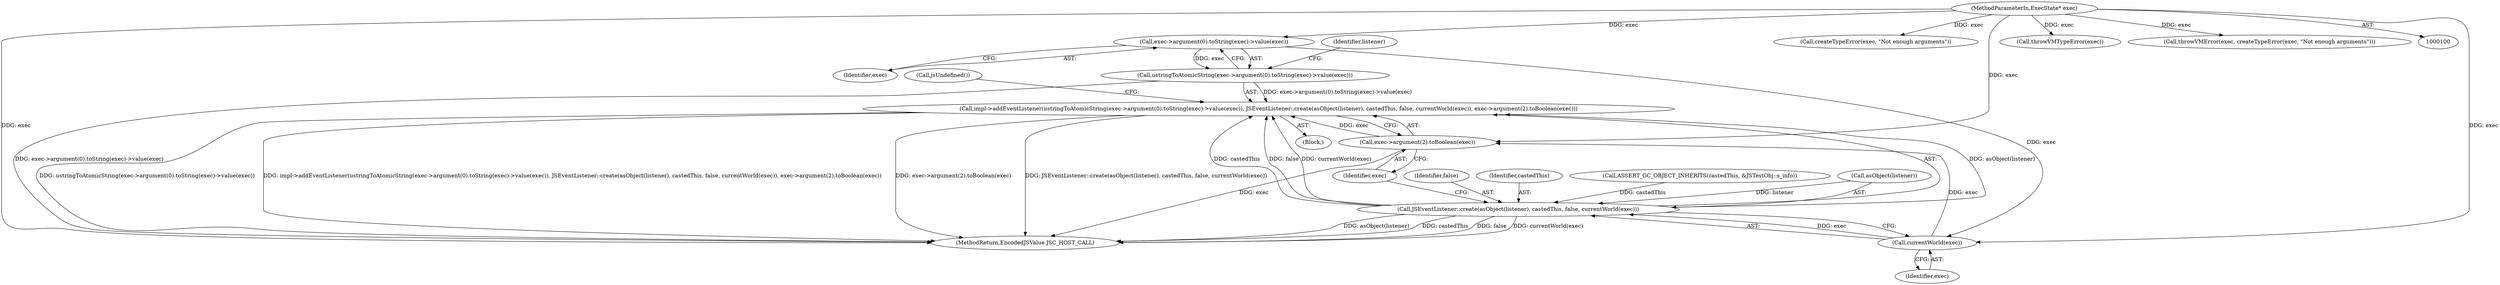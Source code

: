 digraph "0_Chrome_b944f670bb7a8a919daac497a4ea0536c954c201_24@pointer" {
"1000150" [label="(Call,exec->argument(0).toString(exec)->value(exec))"];
"1000101" [label="(MethodParameterIn,ExecState* exec)"];
"1000149" [label="(Call,ustringToAtomicString(exec->argument(0).toString(exec)->value(exec)))"];
"1000148" [label="(Call,impl->addEventListener(ustringToAtomicString(exec->argument(0).toString(exec)->value(exec)), JSEventListener::create(asObject(listener), castedThis, false, currentWorld(exec)), exec->argument(2).toBoolean(exec)))"];
"1000157" [label="(Call,currentWorld(exec))"];
"1000152" [label="(Call,JSEventListener::create(asObject(listener), castedThis, false, currentWorld(exec)))"];
"1000159" [label="(Call,exec->argument(2).toBoolean(exec))"];
"1000156" [label="(Identifier,false)"];
"1000150" [label="(Call,exec->argument(0).toString(exec)->value(exec))"];
"1000134" [label="(Call,createTypeError(exec, \"Not enough arguments\"))"];
"1000152" [label="(Call,JSEventListener::create(asObject(listener), castedThis, false, currentWorld(exec)))"];
"1000155" [label="(Identifier,castedThis)"];
"1000164" [label="(MethodReturn,EncodedJSValue JSC_HOST_CALL)"];
"1000159" [label="(Call,exec->argument(2).toBoolean(exec))"];
"1000157" [label="(Call,currentWorld(exec))"];
"1000117" [label="(Call,ASSERT_GC_OBJECT_INHERITS(castedThis, &JSTestObj::s_info))"];
"1000101" [label="(MethodParameterIn,ExecState* exec)"];
"1000158" [label="(Identifier,exec)"];
"1000148" [label="(Call,impl->addEventListener(ustringToAtomicString(exec->argument(0).toString(exec)->value(exec)), JSEventListener::create(asObject(listener), castedThis, false, currentWorld(exec)), exec->argument(2).toBoolean(exec)))"];
"1000149" [label="(Call,ustringToAtomicString(exec->argument(0).toString(exec)->value(exec)))"];
"1000113" [label="(Call,throwVMTypeError(exec))"];
"1000102" [label="(Block,)"];
"1000163" [label="(Call,jsUndefined())"];
"1000153" [label="(Call,asObject(listener))"];
"1000132" [label="(Call,throwVMError(exec, createTypeError(exec, \"Not enough arguments\")))"];
"1000154" [label="(Identifier,listener)"];
"1000160" [label="(Identifier,exec)"];
"1000151" [label="(Identifier,exec)"];
"1000150" -> "1000149"  [label="AST: "];
"1000150" -> "1000151"  [label="CFG: "];
"1000151" -> "1000150"  [label="AST: "];
"1000149" -> "1000150"  [label="CFG: "];
"1000150" -> "1000149"  [label="DDG: exec"];
"1000101" -> "1000150"  [label="DDG: exec"];
"1000150" -> "1000157"  [label="DDG: exec"];
"1000101" -> "1000100"  [label="AST: "];
"1000101" -> "1000164"  [label="DDG: exec"];
"1000101" -> "1000113"  [label="DDG: exec"];
"1000101" -> "1000132"  [label="DDG: exec"];
"1000101" -> "1000134"  [label="DDG: exec"];
"1000101" -> "1000157"  [label="DDG: exec"];
"1000101" -> "1000159"  [label="DDG: exec"];
"1000149" -> "1000148"  [label="AST: "];
"1000154" -> "1000149"  [label="CFG: "];
"1000149" -> "1000164"  [label="DDG: exec->argument(0).toString(exec)->value(exec)"];
"1000149" -> "1000148"  [label="DDG: exec->argument(0).toString(exec)->value(exec)"];
"1000148" -> "1000102"  [label="AST: "];
"1000148" -> "1000159"  [label="CFG: "];
"1000152" -> "1000148"  [label="AST: "];
"1000159" -> "1000148"  [label="AST: "];
"1000163" -> "1000148"  [label="CFG: "];
"1000148" -> "1000164"  [label="DDG: exec->argument(2).toBoolean(exec)"];
"1000148" -> "1000164"  [label="DDG: JSEventListener::create(asObject(listener), castedThis, false, currentWorld(exec))"];
"1000148" -> "1000164"  [label="DDG: ustringToAtomicString(exec->argument(0).toString(exec)->value(exec))"];
"1000148" -> "1000164"  [label="DDG: impl->addEventListener(ustringToAtomicString(exec->argument(0).toString(exec)->value(exec)), JSEventListener::create(asObject(listener), castedThis, false, currentWorld(exec)), exec->argument(2).toBoolean(exec))"];
"1000152" -> "1000148"  [label="DDG: asObject(listener)"];
"1000152" -> "1000148"  [label="DDG: castedThis"];
"1000152" -> "1000148"  [label="DDG: false"];
"1000152" -> "1000148"  [label="DDG: currentWorld(exec)"];
"1000159" -> "1000148"  [label="DDG: exec"];
"1000157" -> "1000152"  [label="AST: "];
"1000157" -> "1000158"  [label="CFG: "];
"1000158" -> "1000157"  [label="AST: "];
"1000152" -> "1000157"  [label="CFG: "];
"1000157" -> "1000152"  [label="DDG: exec"];
"1000157" -> "1000159"  [label="DDG: exec"];
"1000153" -> "1000152"  [label="AST: "];
"1000155" -> "1000152"  [label="AST: "];
"1000156" -> "1000152"  [label="AST: "];
"1000160" -> "1000152"  [label="CFG: "];
"1000152" -> "1000164"  [label="DDG: currentWorld(exec)"];
"1000152" -> "1000164"  [label="DDG: asObject(listener)"];
"1000152" -> "1000164"  [label="DDG: castedThis"];
"1000152" -> "1000164"  [label="DDG: false"];
"1000153" -> "1000152"  [label="DDG: listener"];
"1000117" -> "1000152"  [label="DDG: castedThis"];
"1000159" -> "1000160"  [label="CFG: "];
"1000160" -> "1000159"  [label="AST: "];
"1000159" -> "1000164"  [label="DDG: exec"];
}
